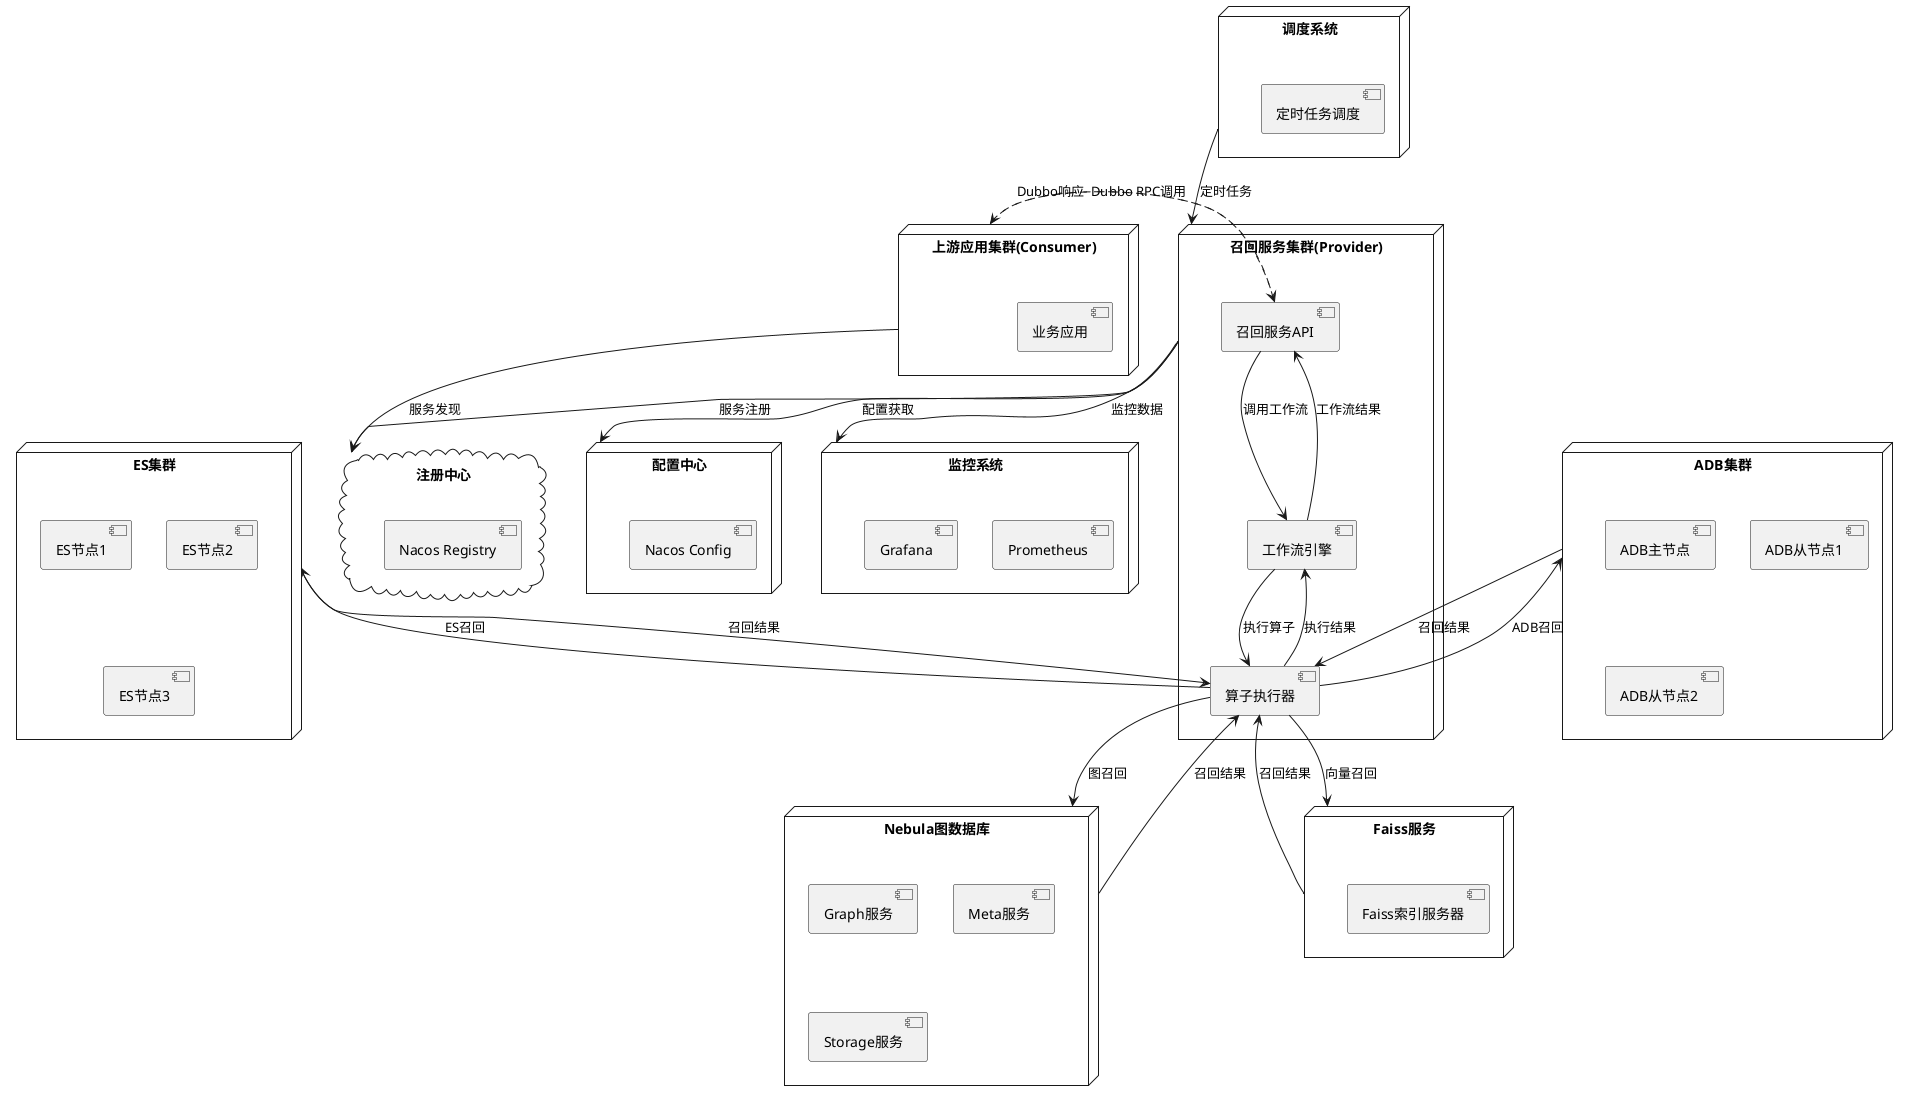 @startuml 部署架构图
node "上游应用集群(Consumer)" as Consumer {
    [业务应用]
}

cloud "注册中心" as Registry {
    [Nacos Registry]
}

node "召回服务集群(Provider)" as RecallServiceCluster {
    component "召回服务API" as RecallAPI
    component "工作流引擎" as WorkflowEngine
    component "算子执行器" as OperatorExecutor
}

node "ES集群" as ESCluster {
    [ES节点1]
    [ES节点2]
    [ES节点3]
}

node "Faiss服务" as FaissService {
    [Faiss索引服务器]
}

node "ADB集群" as ADBCluster {
    [ADB主节点]
    [ADB从节点1]
    [ADB从节点2]
}

node "Nebula图数据库" as NebulaDB {
    [Graph服务]
    [Meta服务]
    [Storage服务]
}

node "配置中心" as ConfigCenter {
    [Nacos Config]
}

node "监控系统" as Monitoring {
    [Prometheus]
    [Grafana]
}

node "调度系统" as Scheduler {
    [定时任务调度]
}

' 服务调用关系
Consumer ..> RecallAPI : Dubbo RPC调用

RecallAPI --> WorkflowEngine : 调用工作流
WorkflowEngine --> OperatorExecutor : 执行算子

OperatorExecutor --> ESCluster : ES召回
OperatorExecutor --> FaissService : 向量召回
OperatorExecutor --> ADBCluster : ADB召回
OperatorExecutor --> NebulaDB : 图召回

' 基础设施
RecallServiceCluster --> Registry : 服务注册
Consumer --> Registry : 服务发现
RecallServiceCluster --> ConfigCenter : 配置获取
RecallServiceCluster --> Monitoring : 监控数据

' 数据流向
ESCluster --> OperatorExecutor : 召回结果
FaissService --> OperatorExecutor : 召回结果
ADBCluster --> OperatorExecutor : 召回结果
NebulaDB --> OperatorExecutor : 召回结果

OperatorExecutor --> WorkflowEngine : 执行结果
WorkflowEngine --> RecallAPI : 工作流结果
RecallAPI ..> Consumer : Dubbo响应

Scheduler --> RecallServiceCluster : 定时任务

@enduml
